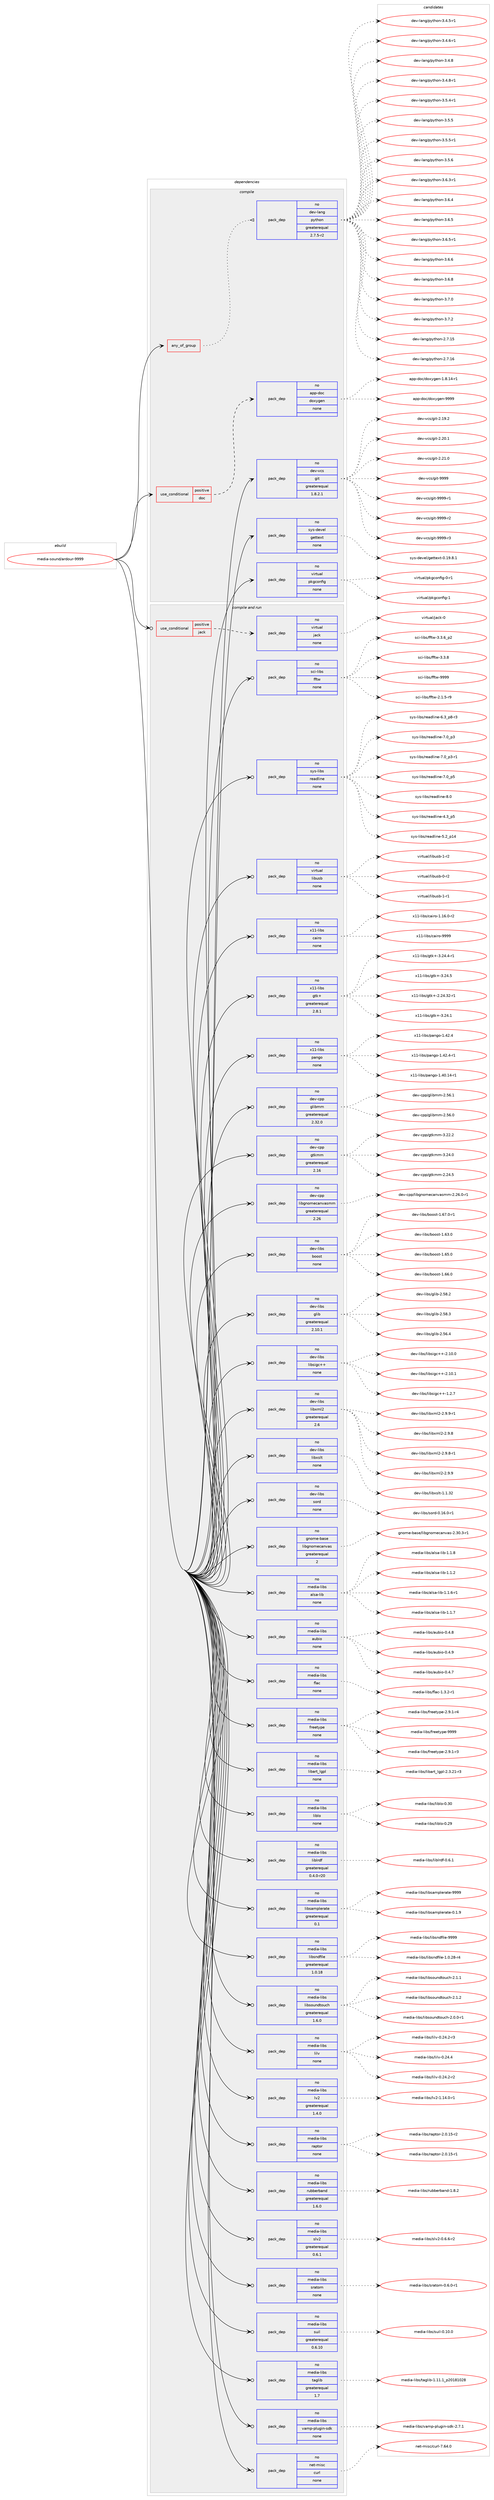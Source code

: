 digraph prolog {

# *************
# Graph options
# *************

newrank=true;
concentrate=true;
compound=true;
graph [rankdir=LR,fontname=Helvetica,fontsize=10,ranksep=1.5];#, ranksep=2.5, nodesep=0.2];
edge  [arrowhead=vee];
node  [fontname=Helvetica,fontsize=10];

# **********
# The ebuild
# **********

subgraph cluster_leftcol {
color=gray;
rank=same;
label=<<i>ebuild</i>>;
id [label="media-sound/ardour-9999", color=red, width=4, href="../media-sound/ardour-9999.svg"];
}

# ****************
# The dependencies
# ****************

subgraph cluster_midcol {
color=gray;
label=<<i>dependencies</i>>;
subgraph cluster_compile {
fillcolor="#eeeeee";
style=filled;
label=<<i>compile</i>>;
subgraph any25431 {
dependency1624463 [label=<<TABLE BORDER="0" CELLBORDER="1" CELLSPACING="0" CELLPADDING="4"><TR><TD CELLPADDING="10">any_of_group</TD></TR></TABLE>>, shape=none, color=red];subgraph pack1161446 {
dependency1624464 [label=<<TABLE BORDER="0" CELLBORDER="1" CELLSPACING="0" CELLPADDING="4" WIDTH="220"><TR><TD ROWSPAN="6" CELLPADDING="30">pack_dep</TD></TR><TR><TD WIDTH="110">no</TD></TR><TR><TD>dev-lang</TD></TR><TR><TD>python</TD></TR><TR><TD>greaterequal</TD></TR><TR><TD>2.7.5-r2</TD></TR></TABLE>>, shape=none, color=blue];
}
dependency1624463:e -> dependency1624464:w [weight=20,style="dotted",arrowhead="oinv"];
}
id:e -> dependency1624463:w [weight=20,style="solid",arrowhead="vee"];
subgraph cond436816 {
dependency1624465 [label=<<TABLE BORDER="0" CELLBORDER="1" CELLSPACING="0" CELLPADDING="4"><TR><TD ROWSPAN="3" CELLPADDING="10">use_conditional</TD></TR><TR><TD>positive</TD></TR><TR><TD>doc</TD></TR></TABLE>>, shape=none, color=red];
subgraph pack1161447 {
dependency1624466 [label=<<TABLE BORDER="0" CELLBORDER="1" CELLSPACING="0" CELLPADDING="4" WIDTH="220"><TR><TD ROWSPAN="6" CELLPADDING="30">pack_dep</TD></TR><TR><TD WIDTH="110">no</TD></TR><TR><TD>app-doc</TD></TR><TR><TD>doxygen</TD></TR><TR><TD>none</TD></TR><TR><TD></TD></TR></TABLE>>, shape=none, color=blue];
}
dependency1624465:e -> dependency1624466:w [weight=20,style="dashed",arrowhead="vee"];
}
id:e -> dependency1624465:w [weight=20,style="solid",arrowhead="vee"];
subgraph pack1161448 {
dependency1624467 [label=<<TABLE BORDER="0" CELLBORDER="1" CELLSPACING="0" CELLPADDING="4" WIDTH="220"><TR><TD ROWSPAN="6" CELLPADDING="30">pack_dep</TD></TR><TR><TD WIDTH="110">no</TD></TR><TR><TD>dev-vcs</TD></TR><TR><TD>git</TD></TR><TR><TD>greaterequal</TD></TR><TR><TD>1.8.2.1</TD></TR></TABLE>>, shape=none, color=blue];
}
id:e -> dependency1624467:w [weight=20,style="solid",arrowhead="vee"];
subgraph pack1161449 {
dependency1624468 [label=<<TABLE BORDER="0" CELLBORDER="1" CELLSPACING="0" CELLPADDING="4" WIDTH="220"><TR><TD ROWSPAN="6" CELLPADDING="30">pack_dep</TD></TR><TR><TD WIDTH="110">no</TD></TR><TR><TD>sys-devel</TD></TR><TR><TD>gettext</TD></TR><TR><TD>none</TD></TR><TR><TD></TD></TR></TABLE>>, shape=none, color=blue];
}
id:e -> dependency1624468:w [weight=20,style="solid",arrowhead="vee"];
subgraph pack1161450 {
dependency1624469 [label=<<TABLE BORDER="0" CELLBORDER="1" CELLSPACING="0" CELLPADDING="4" WIDTH="220"><TR><TD ROWSPAN="6" CELLPADDING="30">pack_dep</TD></TR><TR><TD WIDTH="110">no</TD></TR><TR><TD>virtual</TD></TR><TR><TD>pkgconfig</TD></TR><TR><TD>none</TD></TR><TR><TD></TD></TR></TABLE>>, shape=none, color=blue];
}
id:e -> dependency1624469:w [weight=20,style="solid",arrowhead="vee"];
}
subgraph cluster_compileandrun {
fillcolor="#eeeeee";
style=filled;
label=<<i>compile and run</i>>;
subgraph cond436817 {
dependency1624470 [label=<<TABLE BORDER="0" CELLBORDER="1" CELLSPACING="0" CELLPADDING="4"><TR><TD ROWSPAN="3" CELLPADDING="10">use_conditional</TD></TR><TR><TD>positive</TD></TR><TR><TD>jack</TD></TR></TABLE>>, shape=none, color=red];
subgraph pack1161451 {
dependency1624471 [label=<<TABLE BORDER="0" CELLBORDER="1" CELLSPACING="0" CELLPADDING="4" WIDTH="220"><TR><TD ROWSPAN="6" CELLPADDING="30">pack_dep</TD></TR><TR><TD WIDTH="110">no</TD></TR><TR><TD>virtual</TD></TR><TR><TD>jack</TD></TR><TR><TD>none</TD></TR><TR><TD></TD></TR></TABLE>>, shape=none, color=blue];
}
dependency1624470:e -> dependency1624471:w [weight=20,style="dashed",arrowhead="vee"];
}
id:e -> dependency1624470:w [weight=20,style="solid",arrowhead="odotvee"];
subgraph pack1161452 {
dependency1624472 [label=<<TABLE BORDER="0" CELLBORDER="1" CELLSPACING="0" CELLPADDING="4" WIDTH="220"><TR><TD ROWSPAN="6" CELLPADDING="30">pack_dep</TD></TR><TR><TD WIDTH="110">no</TD></TR><TR><TD>dev-cpp</TD></TR><TR><TD>glibmm</TD></TR><TR><TD>greaterequal</TD></TR><TR><TD>2.32.0</TD></TR></TABLE>>, shape=none, color=blue];
}
id:e -> dependency1624472:w [weight=20,style="solid",arrowhead="odotvee"];
subgraph pack1161453 {
dependency1624473 [label=<<TABLE BORDER="0" CELLBORDER="1" CELLSPACING="0" CELLPADDING="4" WIDTH="220"><TR><TD ROWSPAN="6" CELLPADDING="30">pack_dep</TD></TR><TR><TD WIDTH="110">no</TD></TR><TR><TD>dev-cpp</TD></TR><TR><TD>gtkmm</TD></TR><TR><TD>greaterequal</TD></TR><TR><TD>2.16</TD></TR></TABLE>>, shape=none, color=blue];
}
id:e -> dependency1624473:w [weight=20,style="solid",arrowhead="odotvee"];
subgraph pack1161454 {
dependency1624474 [label=<<TABLE BORDER="0" CELLBORDER="1" CELLSPACING="0" CELLPADDING="4" WIDTH="220"><TR><TD ROWSPAN="6" CELLPADDING="30">pack_dep</TD></TR><TR><TD WIDTH="110">no</TD></TR><TR><TD>dev-cpp</TD></TR><TR><TD>libgnomecanvasmm</TD></TR><TR><TD>greaterequal</TD></TR><TR><TD>2.26</TD></TR></TABLE>>, shape=none, color=blue];
}
id:e -> dependency1624474:w [weight=20,style="solid",arrowhead="odotvee"];
subgraph pack1161455 {
dependency1624475 [label=<<TABLE BORDER="0" CELLBORDER="1" CELLSPACING="0" CELLPADDING="4" WIDTH="220"><TR><TD ROWSPAN="6" CELLPADDING="30">pack_dep</TD></TR><TR><TD WIDTH="110">no</TD></TR><TR><TD>dev-libs</TD></TR><TR><TD>boost</TD></TR><TR><TD>none</TD></TR><TR><TD></TD></TR></TABLE>>, shape=none, color=blue];
}
id:e -> dependency1624475:w [weight=20,style="solid",arrowhead="odotvee"];
subgraph pack1161456 {
dependency1624476 [label=<<TABLE BORDER="0" CELLBORDER="1" CELLSPACING="0" CELLPADDING="4" WIDTH="220"><TR><TD ROWSPAN="6" CELLPADDING="30">pack_dep</TD></TR><TR><TD WIDTH="110">no</TD></TR><TR><TD>dev-libs</TD></TR><TR><TD>glib</TD></TR><TR><TD>greaterequal</TD></TR><TR><TD>2.10.1</TD></TR></TABLE>>, shape=none, color=blue];
}
id:e -> dependency1624476:w [weight=20,style="solid",arrowhead="odotvee"];
subgraph pack1161457 {
dependency1624477 [label=<<TABLE BORDER="0" CELLBORDER="1" CELLSPACING="0" CELLPADDING="4" WIDTH="220"><TR><TD ROWSPAN="6" CELLPADDING="30">pack_dep</TD></TR><TR><TD WIDTH="110">no</TD></TR><TR><TD>dev-libs</TD></TR><TR><TD>libsigc++</TD></TR><TR><TD>none</TD></TR><TR><TD></TD></TR></TABLE>>, shape=none, color=blue];
}
id:e -> dependency1624477:w [weight=20,style="solid",arrowhead="odotvee"];
subgraph pack1161458 {
dependency1624478 [label=<<TABLE BORDER="0" CELLBORDER="1" CELLSPACING="0" CELLPADDING="4" WIDTH="220"><TR><TD ROWSPAN="6" CELLPADDING="30">pack_dep</TD></TR><TR><TD WIDTH="110">no</TD></TR><TR><TD>dev-libs</TD></TR><TR><TD>libxml2</TD></TR><TR><TD>greaterequal</TD></TR><TR><TD>2.6</TD></TR></TABLE>>, shape=none, color=blue];
}
id:e -> dependency1624478:w [weight=20,style="solid",arrowhead="odotvee"];
subgraph pack1161459 {
dependency1624479 [label=<<TABLE BORDER="0" CELLBORDER="1" CELLSPACING="0" CELLPADDING="4" WIDTH="220"><TR><TD ROWSPAN="6" CELLPADDING="30">pack_dep</TD></TR><TR><TD WIDTH="110">no</TD></TR><TR><TD>dev-libs</TD></TR><TR><TD>libxslt</TD></TR><TR><TD>none</TD></TR><TR><TD></TD></TR></TABLE>>, shape=none, color=blue];
}
id:e -> dependency1624479:w [weight=20,style="solid",arrowhead="odotvee"];
subgraph pack1161460 {
dependency1624480 [label=<<TABLE BORDER="0" CELLBORDER="1" CELLSPACING="0" CELLPADDING="4" WIDTH="220"><TR><TD ROWSPAN="6" CELLPADDING="30">pack_dep</TD></TR><TR><TD WIDTH="110">no</TD></TR><TR><TD>dev-libs</TD></TR><TR><TD>sord</TD></TR><TR><TD>none</TD></TR><TR><TD></TD></TR></TABLE>>, shape=none, color=blue];
}
id:e -> dependency1624480:w [weight=20,style="solid",arrowhead="odotvee"];
subgraph pack1161461 {
dependency1624481 [label=<<TABLE BORDER="0" CELLBORDER="1" CELLSPACING="0" CELLPADDING="4" WIDTH="220"><TR><TD ROWSPAN="6" CELLPADDING="30">pack_dep</TD></TR><TR><TD WIDTH="110">no</TD></TR><TR><TD>gnome-base</TD></TR><TR><TD>libgnomecanvas</TD></TR><TR><TD>greaterequal</TD></TR><TR><TD>2</TD></TR></TABLE>>, shape=none, color=blue];
}
id:e -> dependency1624481:w [weight=20,style="solid",arrowhead="odotvee"];
subgraph pack1161462 {
dependency1624482 [label=<<TABLE BORDER="0" CELLBORDER="1" CELLSPACING="0" CELLPADDING="4" WIDTH="220"><TR><TD ROWSPAN="6" CELLPADDING="30">pack_dep</TD></TR><TR><TD WIDTH="110">no</TD></TR><TR><TD>media-libs</TD></TR><TR><TD>alsa-lib</TD></TR><TR><TD>none</TD></TR><TR><TD></TD></TR></TABLE>>, shape=none, color=blue];
}
id:e -> dependency1624482:w [weight=20,style="solid",arrowhead="odotvee"];
subgraph pack1161463 {
dependency1624483 [label=<<TABLE BORDER="0" CELLBORDER="1" CELLSPACING="0" CELLPADDING="4" WIDTH="220"><TR><TD ROWSPAN="6" CELLPADDING="30">pack_dep</TD></TR><TR><TD WIDTH="110">no</TD></TR><TR><TD>media-libs</TD></TR><TR><TD>aubio</TD></TR><TR><TD>none</TD></TR><TR><TD></TD></TR></TABLE>>, shape=none, color=blue];
}
id:e -> dependency1624483:w [weight=20,style="solid",arrowhead="odotvee"];
subgraph pack1161464 {
dependency1624484 [label=<<TABLE BORDER="0" CELLBORDER="1" CELLSPACING="0" CELLPADDING="4" WIDTH="220"><TR><TD ROWSPAN="6" CELLPADDING="30">pack_dep</TD></TR><TR><TD WIDTH="110">no</TD></TR><TR><TD>media-libs</TD></TR><TR><TD>flac</TD></TR><TR><TD>none</TD></TR><TR><TD></TD></TR></TABLE>>, shape=none, color=blue];
}
id:e -> dependency1624484:w [weight=20,style="solid",arrowhead="odotvee"];
subgraph pack1161465 {
dependency1624485 [label=<<TABLE BORDER="0" CELLBORDER="1" CELLSPACING="0" CELLPADDING="4" WIDTH="220"><TR><TD ROWSPAN="6" CELLPADDING="30">pack_dep</TD></TR><TR><TD WIDTH="110">no</TD></TR><TR><TD>media-libs</TD></TR><TR><TD>freetype</TD></TR><TR><TD>none</TD></TR><TR><TD></TD></TR></TABLE>>, shape=none, color=blue];
}
id:e -> dependency1624485:w [weight=20,style="solid",arrowhead="odotvee"];
subgraph pack1161466 {
dependency1624486 [label=<<TABLE BORDER="0" CELLBORDER="1" CELLSPACING="0" CELLPADDING="4" WIDTH="220"><TR><TD ROWSPAN="6" CELLPADDING="30">pack_dep</TD></TR><TR><TD WIDTH="110">no</TD></TR><TR><TD>media-libs</TD></TR><TR><TD>libart_lgpl</TD></TR><TR><TD>none</TD></TR><TR><TD></TD></TR></TABLE>>, shape=none, color=blue];
}
id:e -> dependency1624486:w [weight=20,style="solid",arrowhead="odotvee"];
subgraph pack1161467 {
dependency1624487 [label=<<TABLE BORDER="0" CELLBORDER="1" CELLSPACING="0" CELLPADDING="4" WIDTH="220"><TR><TD ROWSPAN="6" CELLPADDING="30">pack_dep</TD></TR><TR><TD WIDTH="110">no</TD></TR><TR><TD>media-libs</TD></TR><TR><TD>liblo</TD></TR><TR><TD>none</TD></TR><TR><TD></TD></TR></TABLE>>, shape=none, color=blue];
}
id:e -> dependency1624487:w [weight=20,style="solid",arrowhead="odotvee"];
subgraph pack1161468 {
dependency1624488 [label=<<TABLE BORDER="0" CELLBORDER="1" CELLSPACING="0" CELLPADDING="4" WIDTH="220"><TR><TD ROWSPAN="6" CELLPADDING="30">pack_dep</TD></TR><TR><TD WIDTH="110">no</TD></TR><TR><TD>media-libs</TD></TR><TR><TD>liblrdf</TD></TR><TR><TD>greaterequal</TD></TR><TR><TD>0.4.0-r20</TD></TR></TABLE>>, shape=none, color=blue];
}
id:e -> dependency1624488:w [weight=20,style="solid",arrowhead="odotvee"];
subgraph pack1161469 {
dependency1624489 [label=<<TABLE BORDER="0" CELLBORDER="1" CELLSPACING="0" CELLPADDING="4" WIDTH="220"><TR><TD ROWSPAN="6" CELLPADDING="30">pack_dep</TD></TR><TR><TD WIDTH="110">no</TD></TR><TR><TD>media-libs</TD></TR><TR><TD>libsamplerate</TD></TR><TR><TD>greaterequal</TD></TR><TR><TD>0.1</TD></TR></TABLE>>, shape=none, color=blue];
}
id:e -> dependency1624489:w [weight=20,style="solid",arrowhead="odotvee"];
subgraph pack1161470 {
dependency1624490 [label=<<TABLE BORDER="0" CELLBORDER="1" CELLSPACING="0" CELLPADDING="4" WIDTH="220"><TR><TD ROWSPAN="6" CELLPADDING="30">pack_dep</TD></TR><TR><TD WIDTH="110">no</TD></TR><TR><TD>media-libs</TD></TR><TR><TD>libsndfile</TD></TR><TR><TD>greaterequal</TD></TR><TR><TD>1.0.18</TD></TR></TABLE>>, shape=none, color=blue];
}
id:e -> dependency1624490:w [weight=20,style="solid",arrowhead="odotvee"];
subgraph pack1161471 {
dependency1624491 [label=<<TABLE BORDER="0" CELLBORDER="1" CELLSPACING="0" CELLPADDING="4" WIDTH="220"><TR><TD ROWSPAN="6" CELLPADDING="30">pack_dep</TD></TR><TR><TD WIDTH="110">no</TD></TR><TR><TD>media-libs</TD></TR><TR><TD>libsoundtouch</TD></TR><TR><TD>greaterequal</TD></TR><TR><TD>1.6.0</TD></TR></TABLE>>, shape=none, color=blue];
}
id:e -> dependency1624491:w [weight=20,style="solid",arrowhead="odotvee"];
subgraph pack1161472 {
dependency1624492 [label=<<TABLE BORDER="0" CELLBORDER="1" CELLSPACING="0" CELLPADDING="4" WIDTH="220"><TR><TD ROWSPAN="6" CELLPADDING="30">pack_dep</TD></TR><TR><TD WIDTH="110">no</TD></TR><TR><TD>media-libs</TD></TR><TR><TD>lilv</TD></TR><TR><TD>none</TD></TR><TR><TD></TD></TR></TABLE>>, shape=none, color=blue];
}
id:e -> dependency1624492:w [weight=20,style="solid",arrowhead="odotvee"];
subgraph pack1161473 {
dependency1624493 [label=<<TABLE BORDER="0" CELLBORDER="1" CELLSPACING="0" CELLPADDING="4" WIDTH="220"><TR><TD ROWSPAN="6" CELLPADDING="30">pack_dep</TD></TR><TR><TD WIDTH="110">no</TD></TR><TR><TD>media-libs</TD></TR><TR><TD>lv2</TD></TR><TR><TD>greaterequal</TD></TR><TR><TD>1.4.0</TD></TR></TABLE>>, shape=none, color=blue];
}
id:e -> dependency1624493:w [weight=20,style="solid",arrowhead="odotvee"];
subgraph pack1161474 {
dependency1624494 [label=<<TABLE BORDER="0" CELLBORDER="1" CELLSPACING="0" CELLPADDING="4" WIDTH="220"><TR><TD ROWSPAN="6" CELLPADDING="30">pack_dep</TD></TR><TR><TD WIDTH="110">no</TD></TR><TR><TD>media-libs</TD></TR><TR><TD>raptor</TD></TR><TR><TD>none</TD></TR><TR><TD></TD></TR></TABLE>>, shape=none, color=blue];
}
id:e -> dependency1624494:w [weight=20,style="solid",arrowhead="odotvee"];
subgraph pack1161475 {
dependency1624495 [label=<<TABLE BORDER="0" CELLBORDER="1" CELLSPACING="0" CELLPADDING="4" WIDTH="220"><TR><TD ROWSPAN="6" CELLPADDING="30">pack_dep</TD></TR><TR><TD WIDTH="110">no</TD></TR><TR><TD>media-libs</TD></TR><TR><TD>rubberband</TD></TR><TR><TD>greaterequal</TD></TR><TR><TD>1.6.0</TD></TR></TABLE>>, shape=none, color=blue];
}
id:e -> dependency1624495:w [weight=20,style="solid",arrowhead="odotvee"];
subgraph pack1161476 {
dependency1624496 [label=<<TABLE BORDER="0" CELLBORDER="1" CELLSPACING="0" CELLPADDING="4" WIDTH="220"><TR><TD ROWSPAN="6" CELLPADDING="30">pack_dep</TD></TR><TR><TD WIDTH="110">no</TD></TR><TR><TD>media-libs</TD></TR><TR><TD>slv2</TD></TR><TR><TD>greaterequal</TD></TR><TR><TD>0.6.1</TD></TR></TABLE>>, shape=none, color=blue];
}
id:e -> dependency1624496:w [weight=20,style="solid",arrowhead="odotvee"];
subgraph pack1161477 {
dependency1624497 [label=<<TABLE BORDER="0" CELLBORDER="1" CELLSPACING="0" CELLPADDING="4" WIDTH="220"><TR><TD ROWSPAN="6" CELLPADDING="30">pack_dep</TD></TR><TR><TD WIDTH="110">no</TD></TR><TR><TD>media-libs</TD></TR><TR><TD>sratom</TD></TR><TR><TD>none</TD></TR><TR><TD></TD></TR></TABLE>>, shape=none, color=blue];
}
id:e -> dependency1624497:w [weight=20,style="solid",arrowhead="odotvee"];
subgraph pack1161478 {
dependency1624498 [label=<<TABLE BORDER="0" CELLBORDER="1" CELLSPACING="0" CELLPADDING="4" WIDTH="220"><TR><TD ROWSPAN="6" CELLPADDING="30">pack_dep</TD></TR><TR><TD WIDTH="110">no</TD></TR><TR><TD>media-libs</TD></TR><TR><TD>suil</TD></TR><TR><TD>greaterequal</TD></TR><TR><TD>0.6.10</TD></TR></TABLE>>, shape=none, color=blue];
}
id:e -> dependency1624498:w [weight=20,style="solid",arrowhead="odotvee"];
subgraph pack1161479 {
dependency1624499 [label=<<TABLE BORDER="0" CELLBORDER="1" CELLSPACING="0" CELLPADDING="4" WIDTH="220"><TR><TD ROWSPAN="6" CELLPADDING="30">pack_dep</TD></TR><TR><TD WIDTH="110">no</TD></TR><TR><TD>media-libs</TD></TR><TR><TD>taglib</TD></TR><TR><TD>greaterequal</TD></TR><TR><TD>1.7</TD></TR></TABLE>>, shape=none, color=blue];
}
id:e -> dependency1624499:w [weight=20,style="solid",arrowhead="odotvee"];
subgraph pack1161480 {
dependency1624500 [label=<<TABLE BORDER="0" CELLBORDER="1" CELLSPACING="0" CELLPADDING="4" WIDTH="220"><TR><TD ROWSPAN="6" CELLPADDING="30">pack_dep</TD></TR><TR><TD WIDTH="110">no</TD></TR><TR><TD>media-libs</TD></TR><TR><TD>vamp-plugin-sdk</TD></TR><TR><TD>none</TD></TR><TR><TD></TD></TR></TABLE>>, shape=none, color=blue];
}
id:e -> dependency1624500:w [weight=20,style="solid",arrowhead="odotvee"];
subgraph pack1161481 {
dependency1624501 [label=<<TABLE BORDER="0" CELLBORDER="1" CELLSPACING="0" CELLPADDING="4" WIDTH="220"><TR><TD ROWSPAN="6" CELLPADDING="30">pack_dep</TD></TR><TR><TD WIDTH="110">no</TD></TR><TR><TD>net-misc</TD></TR><TR><TD>curl</TD></TR><TR><TD>none</TD></TR><TR><TD></TD></TR></TABLE>>, shape=none, color=blue];
}
id:e -> dependency1624501:w [weight=20,style="solid",arrowhead="odotvee"];
subgraph pack1161482 {
dependency1624502 [label=<<TABLE BORDER="0" CELLBORDER="1" CELLSPACING="0" CELLPADDING="4" WIDTH="220"><TR><TD ROWSPAN="6" CELLPADDING="30">pack_dep</TD></TR><TR><TD WIDTH="110">no</TD></TR><TR><TD>sci-libs</TD></TR><TR><TD>fftw</TD></TR><TR><TD>none</TD></TR><TR><TD></TD></TR></TABLE>>, shape=none, color=blue];
}
id:e -> dependency1624502:w [weight=20,style="solid",arrowhead="odotvee"];
subgraph pack1161483 {
dependency1624503 [label=<<TABLE BORDER="0" CELLBORDER="1" CELLSPACING="0" CELLPADDING="4" WIDTH="220"><TR><TD ROWSPAN="6" CELLPADDING="30">pack_dep</TD></TR><TR><TD WIDTH="110">no</TD></TR><TR><TD>sys-libs</TD></TR><TR><TD>readline</TD></TR><TR><TD>none</TD></TR><TR><TD></TD></TR></TABLE>>, shape=none, color=blue];
}
id:e -> dependency1624503:w [weight=20,style="solid",arrowhead="odotvee"];
subgraph pack1161484 {
dependency1624504 [label=<<TABLE BORDER="0" CELLBORDER="1" CELLSPACING="0" CELLPADDING="4" WIDTH="220"><TR><TD ROWSPAN="6" CELLPADDING="30">pack_dep</TD></TR><TR><TD WIDTH="110">no</TD></TR><TR><TD>virtual</TD></TR><TR><TD>libusb</TD></TR><TR><TD>none</TD></TR><TR><TD></TD></TR></TABLE>>, shape=none, color=blue];
}
id:e -> dependency1624504:w [weight=20,style="solid",arrowhead="odotvee"];
subgraph pack1161485 {
dependency1624505 [label=<<TABLE BORDER="0" CELLBORDER="1" CELLSPACING="0" CELLPADDING="4" WIDTH="220"><TR><TD ROWSPAN="6" CELLPADDING="30">pack_dep</TD></TR><TR><TD WIDTH="110">no</TD></TR><TR><TD>x11-libs</TD></TR><TR><TD>cairo</TD></TR><TR><TD>none</TD></TR><TR><TD></TD></TR></TABLE>>, shape=none, color=blue];
}
id:e -> dependency1624505:w [weight=20,style="solid",arrowhead="odotvee"];
subgraph pack1161486 {
dependency1624506 [label=<<TABLE BORDER="0" CELLBORDER="1" CELLSPACING="0" CELLPADDING="4" WIDTH="220"><TR><TD ROWSPAN="6" CELLPADDING="30">pack_dep</TD></TR><TR><TD WIDTH="110">no</TD></TR><TR><TD>x11-libs</TD></TR><TR><TD>gtk+</TD></TR><TR><TD>greaterequal</TD></TR><TR><TD>2.8.1</TD></TR></TABLE>>, shape=none, color=blue];
}
id:e -> dependency1624506:w [weight=20,style="solid",arrowhead="odotvee"];
subgraph pack1161487 {
dependency1624507 [label=<<TABLE BORDER="0" CELLBORDER="1" CELLSPACING="0" CELLPADDING="4" WIDTH="220"><TR><TD ROWSPAN="6" CELLPADDING="30">pack_dep</TD></TR><TR><TD WIDTH="110">no</TD></TR><TR><TD>x11-libs</TD></TR><TR><TD>pango</TD></TR><TR><TD>none</TD></TR><TR><TD></TD></TR></TABLE>>, shape=none, color=blue];
}
id:e -> dependency1624507:w [weight=20,style="solid",arrowhead="odotvee"];
}
subgraph cluster_run {
fillcolor="#eeeeee";
style=filled;
label=<<i>run</i>>;
}
}

# **************
# The candidates
# **************

subgraph cluster_choices {
rank=same;
color=gray;
label=<<i>candidates</i>>;

subgraph choice1161446 {
color=black;
nodesep=1;
choice10010111845108971101034711212111610411111045504655464953 [label="dev-lang/python-2.7.15", color=red, width=4,href="../dev-lang/python-2.7.15.svg"];
choice10010111845108971101034711212111610411111045504655464954 [label="dev-lang/python-2.7.16", color=red, width=4,href="../dev-lang/python-2.7.16.svg"];
choice1001011184510897110103471121211161041111104551465246534511449 [label="dev-lang/python-3.4.5-r1", color=red, width=4,href="../dev-lang/python-3.4.5-r1.svg"];
choice1001011184510897110103471121211161041111104551465246544511449 [label="dev-lang/python-3.4.6-r1", color=red, width=4,href="../dev-lang/python-3.4.6-r1.svg"];
choice100101118451089711010347112121116104111110455146524656 [label="dev-lang/python-3.4.8", color=red, width=4,href="../dev-lang/python-3.4.8.svg"];
choice1001011184510897110103471121211161041111104551465246564511449 [label="dev-lang/python-3.4.8-r1", color=red, width=4,href="../dev-lang/python-3.4.8-r1.svg"];
choice1001011184510897110103471121211161041111104551465346524511449 [label="dev-lang/python-3.5.4-r1", color=red, width=4,href="../dev-lang/python-3.5.4-r1.svg"];
choice100101118451089711010347112121116104111110455146534653 [label="dev-lang/python-3.5.5", color=red, width=4,href="../dev-lang/python-3.5.5.svg"];
choice1001011184510897110103471121211161041111104551465346534511449 [label="dev-lang/python-3.5.5-r1", color=red, width=4,href="../dev-lang/python-3.5.5-r1.svg"];
choice100101118451089711010347112121116104111110455146534654 [label="dev-lang/python-3.5.6", color=red, width=4,href="../dev-lang/python-3.5.6.svg"];
choice1001011184510897110103471121211161041111104551465446514511449 [label="dev-lang/python-3.6.3-r1", color=red, width=4,href="../dev-lang/python-3.6.3-r1.svg"];
choice100101118451089711010347112121116104111110455146544652 [label="dev-lang/python-3.6.4", color=red, width=4,href="../dev-lang/python-3.6.4.svg"];
choice100101118451089711010347112121116104111110455146544653 [label="dev-lang/python-3.6.5", color=red, width=4,href="../dev-lang/python-3.6.5.svg"];
choice1001011184510897110103471121211161041111104551465446534511449 [label="dev-lang/python-3.6.5-r1", color=red, width=4,href="../dev-lang/python-3.6.5-r1.svg"];
choice100101118451089711010347112121116104111110455146544654 [label="dev-lang/python-3.6.6", color=red, width=4,href="../dev-lang/python-3.6.6.svg"];
choice100101118451089711010347112121116104111110455146544656 [label="dev-lang/python-3.6.8", color=red, width=4,href="../dev-lang/python-3.6.8.svg"];
choice100101118451089711010347112121116104111110455146554648 [label="dev-lang/python-3.7.0", color=red, width=4,href="../dev-lang/python-3.7.0.svg"];
choice100101118451089711010347112121116104111110455146554650 [label="dev-lang/python-3.7.2", color=red, width=4,href="../dev-lang/python-3.7.2.svg"];
dependency1624464:e -> choice10010111845108971101034711212111610411111045504655464953:w [style=dotted,weight="100"];
dependency1624464:e -> choice10010111845108971101034711212111610411111045504655464954:w [style=dotted,weight="100"];
dependency1624464:e -> choice1001011184510897110103471121211161041111104551465246534511449:w [style=dotted,weight="100"];
dependency1624464:e -> choice1001011184510897110103471121211161041111104551465246544511449:w [style=dotted,weight="100"];
dependency1624464:e -> choice100101118451089711010347112121116104111110455146524656:w [style=dotted,weight="100"];
dependency1624464:e -> choice1001011184510897110103471121211161041111104551465246564511449:w [style=dotted,weight="100"];
dependency1624464:e -> choice1001011184510897110103471121211161041111104551465346524511449:w [style=dotted,weight="100"];
dependency1624464:e -> choice100101118451089711010347112121116104111110455146534653:w [style=dotted,weight="100"];
dependency1624464:e -> choice1001011184510897110103471121211161041111104551465346534511449:w [style=dotted,weight="100"];
dependency1624464:e -> choice100101118451089711010347112121116104111110455146534654:w [style=dotted,weight="100"];
dependency1624464:e -> choice1001011184510897110103471121211161041111104551465446514511449:w [style=dotted,weight="100"];
dependency1624464:e -> choice100101118451089711010347112121116104111110455146544652:w [style=dotted,weight="100"];
dependency1624464:e -> choice100101118451089711010347112121116104111110455146544653:w [style=dotted,weight="100"];
dependency1624464:e -> choice1001011184510897110103471121211161041111104551465446534511449:w [style=dotted,weight="100"];
dependency1624464:e -> choice100101118451089711010347112121116104111110455146544654:w [style=dotted,weight="100"];
dependency1624464:e -> choice100101118451089711010347112121116104111110455146544656:w [style=dotted,weight="100"];
dependency1624464:e -> choice100101118451089711010347112121116104111110455146554648:w [style=dotted,weight="100"];
dependency1624464:e -> choice100101118451089711010347112121116104111110455146554650:w [style=dotted,weight="100"];
}
subgraph choice1161447 {
color=black;
nodesep=1;
choice97112112451001119947100111120121103101110454946564649524511449 [label="app-doc/doxygen-1.8.14-r1", color=red, width=4,href="../app-doc/doxygen-1.8.14-r1.svg"];
choice971121124510011199471001111201211031011104557575757 [label="app-doc/doxygen-9999", color=red, width=4,href="../app-doc/doxygen-9999.svg"];
dependency1624466:e -> choice97112112451001119947100111120121103101110454946564649524511449:w [style=dotted,weight="100"];
dependency1624466:e -> choice971121124510011199471001111201211031011104557575757:w [style=dotted,weight="100"];
}
subgraph choice1161448 {
color=black;
nodesep=1;
choice10010111845118991154710310511645504649574650 [label="dev-vcs/git-2.19.2", color=red, width=4,href="../dev-vcs/git-2.19.2.svg"];
choice10010111845118991154710310511645504650484649 [label="dev-vcs/git-2.20.1", color=red, width=4,href="../dev-vcs/git-2.20.1.svg"];
choice10010111845118991154710310511645504650494648 [label="dev-vcs/git-2.21.0", color=red, width=4,href="../dev-vcs/git-2.21.0.svg"];
choice1001011184511899115471031051164557575757 [label="dev-vcs/git-9999", color=red, width=4,href="../dev-vcs/git-9999.svg"];
choice10010111845118991154710310511645575757574511449 [label="dev-vcs/git-9999-r1", color=red, width=4,href="../dev-vcs/git-9999-r1.svg"];
choice10010111845118991154710310511645575757574511450 [label="dev-vcs/git-9999-r2", color=red, width=4,href="../dev-vcs/git-9999-r2.svg"];
choice10010111845118991154710310511645575757574511451 [label="dev-vcs/git-9999-r3", color=red, width=4,href="../dev-vcs/git-9999-r3.svg"];
dependency1624467:e -> choice10010111845118991154710310511645504649574650:w [style=dotted,weight="100"];
dependency1624467:e -> choice10010111845118991154710310511645504650484649:w [style=dotted,weight="100"];
dependency1624467:e -> choice10010111845118991154710310511645504650494648:w [style=dotted,weight="100"];
dependency1624467:e -> choice1001011184511899115471031051164557575757:w [style=dotted,weight="100"];
dependency1624467:e -> choice10010111845118991154710310511645575757574511449:w [style=dotted,weight="100"];
dependency1624467:e -> choice10010111845118991154710310511645575757574511450:w [style=dotted,weight="100"];
dependency1624467:e -> choice10010111845118991154710310511645575757574511451:w [style=dotted,weight="100"];
}
subgraph choice1161449 {
color=black;
nodesep=1;
choice1151211154510010111810110847103101116116101120116454846495746564649 [label="sys-devel/gettext-0.19.8.1", color=red, width=4,href="../sys-devel/gettext-0.19.8.1.svg"];
dependency1624468:e -> choice1151211154510010111810110847103101116116101120116454846495746564649:w [style=dotted,weight="100"];
}
subgraph choice1161450 {
color=black;
nodesep=1;
choice11810511411611797108471121071039911111010210510345484511449 [label="virtual/pkgconfig-0-r1", color=red, width=4,href="../virtual/pkgconfig-0-r1.svg"];
choice1181051141161179710847112107103991111101021051034549 [label="virtual/pkgconfig-1", color=red, width=4,href="../virtual/pkgconfig-1.svg"];
dependency1624469:e -> choice11810511411611797108471121071039911111010210510345484511449:w [style=dotted,weight="100"];
dependency1624469:e -> choice1181051141161179710847112107103991111101021051034549:w [style=dotted,weight="100"];
}
subgraph choice1161451 {
color=black;
nodesep=1;
choice118105114116117971084710697991074548 [label="virtual/jack-0", color=red, width=4,href="../virtual/jack-0.svg"];
dependency1624471:e -> choice118105114116117971084710697991074548:w [style=dotted,weight="100"];
}
subgraph choice1161452 {
color=black;
nodesep=1;
choice1001011184599112112471031081059810910945504653544648 [label="dev-cpp/glibmm-2.56.0", color=red, width=4,href="../dev-cpp/glibmm-2.56.0.svg"];
choice1001011184599112112471031081059810910945504653544649 [label="dev-cpp/glibmm-2.56.1", color=red, width=4,href="../dev-cpp/glibmm-2.56.1.svg"];
dependency1624472:e -> choice1001011184599112112471031081059810910945504653544648:w [style=dotted,weight="100"];
dependency1624472:e -> choice1001011184599112112471031081059810910945504653544649:w [style=dotted,weight="100"];
}
subgraph choice1161453 {
color=black;
nodesep=1;
choice10010111845991121124710311610710910945504650524653 [label="dev-cpp/gtkmm-2.24.5", color=red, width=4,href="../dev-cpp/gtkmm-2.24.5.svg"];
choice10010111845991121124710311610710910945514650504650 [label="dev-cpp/gtkmm-3.22.2", color=red, width=4,href="../dev-cpp/gtkmm-3.22.2.svg"];
choice10010111845991121124710311610710910945514650524648 [label="dev-cpp/gtkmm-3.24.0", color=red, width=4,href="../dev-cpp/gtkmm-3.24.0.svg"];
dependency1624473:e -> choice10010111845991121124710311610710910945504650524653:w [style=dotted,weight="100"];
dependency1624473:e -> choice10010111845991121124710311610710910945514650504650:w [style=dotted,weight="100"];
dependency1624473:e -> choice10010111845991121124710311610710910945514650524648:w [style=dotted,weight="100"];
}
subgraph choice1161454 {
color=black;
nodesep=1;
choice10010111845991121124710810598103110111109101999711011897115109109455046505446484511449 [label="dev-cpp/libgnomecanvasmm-2.26.0-r1", color=red, width=4,href="../dev-cpp/libgnomecanvasmm-2.26.0-r1.svg"];
dependency1624474:e -> choice10010111845991121124710810598103110111109101999711011897115109109455046505446484511449:w [style=dotted,weight="100"];
}
subgraph choice1161455 {
color=black;
nodesep=1;
choice1001011184510810598115479811111111511645494654514648 [label="dev-libs/boost-1.63.0", color=red, width=4,href="../dev-libs/boost-1.63.0.svg"];
choice1001011184510810598115479811111111511645494654534648 [label="dev-libs/boost-1.65.0", color=red, width=4,href="../dev-libs/boost-1.65.0.svg"];
choice1001011184510810598115479811111111511645494654544648 [label="dev-libs/boost-1.66.0", color=red, width=4,href="../dev-libs/boost-1.66.0.svg"];
choice10010111845108105981154798111111115116454946545546484511449 [label="dev-libs/boost-1.67.0-r1", color=red, width=4,href="../dev-libs/boost-1.67.0-r1.svg"];
dependency1624475:e -> choice1001011184510810598115479811111111511645494654514648:w [style=dotted,weight="100"];
dependency1624475:e -> choice1001011184510810598115479811111111511645494654534648:w [style=dotted,weight="100"];
dependency1624475:e -> choice1001011184510810598115479811111111511645494654544648:w [style=dotted,weight="100"];
dependency1624475:e -> choice10010111845108105981154798111111115116454946545546484511449:w [style=dotted,weight="100"];
}
subgraph choice1161456 {
color=black;
nodesep=1;
choice1001011184510810598115471031081059845504653544652 [label="dev-libs/glib-2.56.4", color=red, width=4,href="../dev-libs/glib-2.56.4.svg"];
choice1001011184510810598115471031081059845504653564650 [label="dev-libs/glib-2.58.2", color=red, width=4,href="../dev-libs/glib-2.58.2.svg"];
choice1001011184510810598115471031081059845504653564651 [label="dev-libs/glib-2.58.3", color=red, width=4,href="../dev-libs/glib-2.58.3.svg"];
dependency1624476:e -> choice1001011184510810598115471031081059845504653544652:w [style=dotted,weight="100"];
dependency1624476:e -> choice1001011184510810598115471031081059845504653564650:w [style=dotted,weight="100"];
dependency1624476:e -> choice1001011184510810598115471031081059845504653564651:w [style=dotted,weight="100"];
}
subgraph choice1161457 {
color=black;
nodesep=1;
choice10010111845108105981154710810598115105103994343454946504655 [label="dev-libs/libsigc++-1.2.7", color=red, width=4,href="../dev-libs/libsigc++-1.2.7.svg"];
choice1001011184510810598115471081059811510510399434345504649484648 [label="dev-libs/libsigc++-2.10.0", color=red, width=4,href="../dev-libs/libsigc++-2.10.0.svg"];
choice1001011184510810598115471081059811510510399434345504649484649 [label="dev-libs/libsigc++-2.10.1", color=red, width=4,href="../dev-libs/libsigc++-2.10.1.svg"];
dependency1624477:e -> choice10010111845108105981154710810598115105103994343454946504655:w [style=dotted,weight="100"];
dependency1624477:e -> choice1001011184510810598115471081059811510510399434345504649484648:w [style=dotted,weight="100"];
dependency1624477:e -> choice1001011184510810598115471081059811510510399434345504649484649:w [style=dotted,weight="100"];
}
subgraph choice1161458 {
color=black;
nodesep=1;
choice1001011184510810598115471081059812010910850455046574656 [label="dev-libs/libxml2-2.9.8", color=red, width=4,href="../dev-libs/libxml2-2.9.8.svg"];
choice10010111845108105981154710810598120109108504550465746564511449 [label="dev-libs/libxml2-2.9.8-r1", color=red, width=4,href="../dev-libs/libxml2-2.9.8-r1.svg"];
choice1001011184510810598115471081059812010910850455046574657 [label="dev-libs/libxml2-2.9.9", color=red, width=4,href="../dev-libs/libxml2-2.9.9.svg"];
choice10010111845108105981154710810598120109108504550465746574511449 [label="dev-libs/libxml2-2.9.9-r1", color=red, width=4,href="../dev-libs/libxml2-2.9.9-r1.svg"];
dependency1624478:e -> choice1001011184510810598115471081059812010910850455046574656:w [style=dotted,weight="100"];
dependency1624478:e -> choice10010111845108105981154710810598120109108504550465746564511449:w [style=dotted,weight="100"];
dependency1624478:e -> choice1001011184510810598115471081059812010910850455046574657:w [style=dotted,weight="100"];
dependency1624478:e -> choice10010111845108105981154710810598120109108504550465746574511449:w [style=dotted,weight="100"];
}
subgraph choice1161459 {
color=black;
nodesep=1;
choice1001011184510810598115471081059812011510811645494649465150 [label="dev-libs/libxslt-1.1.32", color=red, width=4,href="../dev-libs/libxslt-1.1.32.svg"];
dependency1624479:e -> choice1001011184510810598115471081059812011510811645494649465150:w [style=dotted,weight="100"];
}
subgraph choice1161460 {
color=black;
nodesep=1;
choice100101118451081059811547115111114100454846495446484511449 [label="dev-libs/sord-0.16.0-r1", color=red, width=4,href="../dev-libs/sord-0.16.0-r1.svg"];
dependency1624480:e -> choice100101118451081059811547115111114100454846495446484511449:w [style=dotted,weight="100"];
}
subgraph choice1161461 {
color=black;
nodesep=1;
choice1031101111091014598971151014710810598103110111109101999711011897115455046514846514511449 [label="gnome-base/libgnomecanvas-2.30.3-r1", color=red, width=4,href="../gnome-base/libgnomecanvas-2.30.3-r1.svg"];
dependency1624481:e -> choice1031101111091014598971151014710810598103110111109101999711011897115455046514846514511449:w [style=dotted,weight="100"];
}
subgraph choice1161462 {
color=black;
nodesep=1;
choice1091011001059745108105981154797108115974510810598454946494650 [label="media-libs/alsa-lib-1.1.2", color=red, width=4,href="../media-libs/alsa-lib-1.1.2.svg"];
choice10910110010597451081059811547971081159745108105984549464946544511449 [label="media-libs/alsa-lib-1.1.6-r1", color=red, width=4,href="../media-libs/alsa-lib-1.1.6-r1.svg"];
choice1091011001059745108105981154797108115974510810598454946494655 [label="media-libs/alsa-lib-1.1.7", color=red, width=4,href="../media-libs/alsa-lib-1.1.7.svg"];
choice1091011001059745108105981154797108115974510810598454946494656 [label="media-libs/alsa-lib-1.1.8", color=red, width=4,href="../media-libs/alsa-lib-1.1.8.svg"];
dependency1624482:e -> choice1091011001059745108105981154797108115974510810598454946494650:w [style=dotted,weight="100"];
dependency1624482:e -> choice10910110010597451081059811547971081159745108105984549464946544511449:w [style=dotted,weight="100"];
dependency1624482:e -> choice1091011001059745108105981154797108115974510810598454946494655:w [style=dotted,weight="100"];
dependency1624482:e -> choice1091011001059745108105981154797108115974510810598454946494656:w [style=dotted,weight="100"];
}
subgraph choice1161463 {
color=black;
nodesep=1;
choice109101100105974510810598115479711798105111454846524655 [label="media-libs/aubio-0.4.7", color=red, width=4,href="../media-libs/aubio-0.4.7.svg"];
choice109101100105974510810598115479711798105111454846524656 [label="media-libs/aubio-0.4.8", color=red, width=4,href="../media-libs/aubio-0.4.8.svg"];
choice109101100105974510810598115479711798105111454846524657 [label="media-libs/aubio-0.4.9", color=red, width=4,href="../media-libs/aubio-0.4.9.svg"];
dependency1624483:e -> choice109101100105974510810598115479711798105111454846524655:w [style=dotted,weight="100"];
dependency1624483:e -> choice109101100105974510810598115479711798105111454846524656:w [style=dotted,weight="100"];
dependency1624483:e -> choice109101100105974510810598115479711798105111454846524657:w [style=dotted,weight="100"];
}
subgraph choice1161464 {
color=black;
nodesep=1;
choice1091011001059745108105981154710210897994549465146504511449 [label="media-libs/flac-1.3.2-r1", color=red, width=4,href="../media-libs/flac-1.3.2-r1.svg"];
dependency1624484:e -> choice1091011001059745108105981154710210897994549465146504511449:w [style=dotted,weight="100"];
}
subgraph choice1161465 {
color=black;
nodesep=1;
choice109101100105974510810598115471021141011011161211121014550465746494511451 [label="media-libs/freetype-2.9.1-r3", color=red, width=4,href="../media-libs/freetype-2.9.1-r3.svg"];
choice109101100105974510810598115471021141011011161211121014550465746494511452 [label="media-libs/freetype-2.9.1-r4", color=red, width=4,href="../media-libs/freetype-2.9.1-r4.svg"];
choice109101100105974510810598115471021141011011161211121014557575757 [label="media-libs/freetype-9999", color=red, width=4,href="../media-libs/freetype-9999.svg"];
dependency1624485:e -> choice109101100105974510810598115471021141011011161211121014550465746494511451:w [style=dotted,weight="100"];
dependency1624485:e -> choice109101100105974510810598115471021141011011161211121014550465746494511452:w [style=dotted,weight="100"];
dependency1624485:e -> choice109101100105974510810598115471021141011011161211121014557575757:w [style=dotted,weight="100"];
}
subgraph choice1161466 {
color=black;
nodesep=1;
choice10910110010597451081059811547108105989711411695108103112108455046514650494511451 [label="media-libs/libart_lgpl-2.3.21-r3", color=red, width=4,href="../media-libs/libart_lgpl-2.3.21-r3.svg"];
dependency1624486:e -> choice10910110010597451081059811547108105989711411695108103112108455046514650494511451:w [style=dotted,weight="100"];
}
subgraph choice1161467 {
color=black;
nodesep=1;
choice10910110010597451081059811547108105981081114548465057 [label="media-libs/liblo-0.29", color=red, width=4,href="../media-libs/liblo-0.29.svg"];
choice10910110010597451081059811547108105981081114548465148 [label="media-libs/liblo-0.30", color=red, width=4,href="../media-libs/liblo-0.30.svg"];
dependency1624487:e -> choice10910110010597451081059811547108105981081114548465057:w [style=dotted,weight="100"];
dependency1624487:e -> choice10910110010597451081059811547108105981081114548465148:w [style=dotted,weight="100"];
}
subgraph choice1161468 {
color=black;
nodesep=1;
choice1091011001059745108105981154710810598108114100102454846544649 [label="media-libs/liblrdf-0.6.1", color=red, width=4,href="../media-libs/liblrdf-0.6.1.svg"];
dependency1624488:e -> choice1091011001059745108105981154710810598108114100102454846544649:w [style=dotted,weight="100"];
}
subgraph choice1161469 {
color=black;
nodesep=1;
choice10910110010597451081059811547108105981159710911210810111497116101454846494657 [label="media-libs/libsamplerate-0.1.9", color=red, width=4,href="../media-libs/libsamplerate-0.1.9.svg"];
choice109101100105974510810598115471081059811597109112108101114971161014557575757 [label="media-libs/libsamplerate-9999", color=red, width=4,href="../media-libs/libsamplerate-9999.svg"];
dependency1624489:e -> choice10910110010597451081059811547108105981159710911210810111497116101454846494657:w [style=dotted,weight="100"];
dependency1624489:e -> choice109101100105974510810598115471081059811597109112108101114971161014557575757:w [style=dotted,weight="100"];
}
subgraph choice1161470 {
color=black;
nodesep=1;
choice1091011001059745108105981154710810598115110100102105108101454946484650564511452 [label="media-libs/libsndfile-1.0.28-r4", color=red, width=4,href="../media-libs/libsndfile-1.0.28-r4.svg"];
choice10910110010597451081059811547108105981151101001021051081014557575757 [label="media-libs/libsndfile-9999", color=red, width=4,href="../media-libs/libsndfile-9999.svg"];
dependency1624490:e -> choice1091011001059745108105981154710810598115110100102105108101454946484650564511452:w [style=dotted,weight="100"];
dependency1624490:e -> choice10910110010597451081059811547108105981151101001021051081014557575757:w [style=dotted,weight="100"];
}
subgraph choice1161471 {
color=black;
nodesep=1;
choice1091011001059745108105981154710810598115111117110100116111117991044550464846484511449 [label="media-libs/libsoundtouch-2.0.0-r1", color=red, width=4,href="../media-libs/libsoundtouch-2.0.0-r1.svg"];
choice109101100105974510810598115471081059811511111711010011611111799104455046494649 [label="media-libs/libsoundtouch-2.1.1", color=red, width=4,href="../media-libs/libsoundtouch-2.1.1.svg"];
choice109101100105974510810598115471081059811511111711010011611111799104455046494650 [label="media-libs/libsoundtouch-2.1.2", color=red, width=4,href="../media-libs/libsoundtouch-2.1.2.svg"];
dependency1624491:e -> choice1091011001059745108105981154710810598115111117110100116111117991044550464846484511449:w [style=dotted,weight="100"];
dependency1624491:e -> choice109101100105974510810598115471081059811511111711010011611111799104455046494649:w [style=dotted,weight="100"];
dependency1624491:e -> choice109101100105974510810598115471081059811511111711010011611111799104455046494650:w [style=dotted,weight="100"];
}
subgraph choice1161472 {
color=black;
nodesep=1;
choice10910110010597451081059811547108105108118454846505246504511450 [label="media-libs/lilv-0.24.2-r2", color=red, width=4,href="../media-libs/lilv-0.24.2-r2.svg"];
choice10910110010597451081059811547108105108118454846505246504511451 [label="media-libs/lilv-0.24.2-r3", color=red, width=4,href="../media-libs/lilv-0.24.2-r3.svg"];
choice1091011001059745108105981154710810510811845484650524652 [label="media-libs/lilv-0.24.4", color=red, width=4,href="../media-libs/lilv-0.24.4.svg"];
dependency1624492:e -> choice10910110010597451081059811547108105108118454846505246504511450:w [style=dotted,weight="100"];
dependency1624492:e -> choice10910110010597451081059811547108105108118454846505246504511451:w [style=dotted,weight="100"];
dependency1624492:e -> choice1091011001059745108105981154710810510811845484650524652:w [style=dotted,weight="100"];
}
subgraph choice1161473 {
color=black;
nodesep=1;
choice1091011001059745108105981154710811850454946495246484511449 [label="media-libs/lv2-1.14.0-r1", color=red, width=4,href="../media-libs/lv2-1.14.0-r1.svg"];
dependency1624493:e -> choice1091011001059745108105981154710811850454946495246484511449:w [style=dotted,weight="100"];
}
subgraph choice1161474 {
color=black;
nodesep=1;
choice1091011001059745108105981154711497112116111114455046484649534511449 [label="media-libs/raptor-2.0.15-r1", color=red, width=4,href="../media-libs/raptor-2.0.15-r1.svg"];
choice1091011001059745108105981154711497112116111114455046484649534511450 [label="media-libs/raptor-2.0.15-r2", color=red, width=4,href="../media-libs/raptor-2.0.15-r2.svg"];
dependency1624494:e -> choice1091011001059745108105981154711497112116111114455046484649534511449:w [style=dotted,weight="100"];
dependency1624494:e -> choice1091011001059745108105981154711497112116111114455046484649534511450:w [style=dotted,weight="100"];
}
subgraph choice1161475 {
color=black;
nodesep=1;
choice1091011001059745108105981154711411798981011149897110100454946564650 [label="media-libs/rubberband-1.8.2", color=red, width=4,href="../media-libs/rubberband-1.8.2.svg"];
dependency1624495:e -> choice1091011001059745108105981154711411798981011149897110100454946564650:w [style=dotted,weight="100"];
}
subgraph choice1161476 {
color=black;
nodesep=1;
choice10910110010597451081059811547115108118504548465446544511450 [label="media-libs/slv2-0.6.6-r2", color=red, width=4,href="../media-libs/slv2-0.6.6-r2.svg"];
dependency1624496:e -> choice10910110010597451081059811547115108118504548465446544511450:w [style=dotted,weight="100"];
}
subgraph choice1161477 {
color=black;
nodesep=1;
choice10910110010597451081059811547115114971161111094548465446484511449 [label="media-libs/sratom-0.6.0-r1", color=red, width=4,href="../media-libs/sratom-0.6.0-r1.svg"];
dependency1624497:e -> choice10910110010597451081059811547115114971161111094548465446484511449:w [style=dotted,weight="100"];
}
subgraph choice1161478 {
color=black;
nodesep=1;
choice1091011001059745108105981154711511710510845484649484648 [label="media-libs/suil-0.10.0", color=red, width=4,href="../media-libs/suil-0.10.0.svg"];
dependency1624498:e -> choice1091011001059745108105981154711511710510845484649484648:w [style=dotted,weight="100"];
}
subgraph choice1161479 {
color=black;
nodesep=1;
choice10910110010597451081059811547116971031081059845494649494649951125048495649485056 [label="media-libs/taglib-1.11.1_p20181028", color=red, width=4,href="../media-libs/taglib-1.11.1_p20181028.svg"];
dependency1624499:e -> choice10910110010597451081059811547116971031081059845494649494649951125048495649485056:w [style=dotted,weight="100"];
}
subgraph choice1161480 {
color=black;
nodesep=1;
choice10910110010597451081059811547118971091124511210811710310511045115100107455046554649 [label="media-libs/vamp-plugin-sdk-2.7.1", color=red, width=4,href="../media-libs/vamp-plugin-sdk-2.7.1.svg"];
dependency1624500:e -> choice10910110010597451081059811547118971091124511210811710310511045115100107455046554649:w [style=dotted,weight="100"];
}
subgraph choice1161481 {
color=black;
nodesep=1;
choice1101011164510910511599479911711410845554654524648 [label="net-misc/curl-7.64.0", color=red, width=4,href="../net-misc/curl-7.64.0.svg"];
dependency1624501:e -> choice1101011164510910511599479911711410845554654524648:w [style=dotted,weight="100"];
}
subgraph choice1161482 {
color=black;
nodesep=1;
choice115991054510810598115471021021161194550464946534511457 [label="sci-libs/fftw-2.1.5-r9", color=red, width=4,href="../sci-libs/fftw-2.1.5-r9.svg"];
choice115991054510810598115471021021161194551465146549511250 [label="sci-libs/fftw-3.3.6_p2", color=red, width=4,href="../sci-libs/fftw-3.3.6_p2.svg"];
choice11599105451081059811547102102116119455146514656 [label="sci-libs/fftw-3.3.8", color=red, width=4,href="../sci-libs/fftw-3.3.8.svg"];
choice115991054510810598115471021021161194557575757 [label="sci-libs/fftw-9999", color=red, width=4,href="../sci-libs/fftw-9999.svg"];
dependency1624502:e -> choice115991054510810598115471021021161194550464946534511457:w [style=dotted,weight="100"];
dependency1624502:e -> choice115991054510810598115471021021161194551465146549511250:w [style=dotted,weight="100"];
dependency1624502:e -> choice11599105451081059811547102102116119455146514656:w [style=dotted,weight="100"];
dependency1624502:e -> choice115991054510810598115471021021161194557575757:w [style=dotted,weight="100"];
}
subgraph choice1161483 {
color=black;
nodesep=1;
choice11512111545108105981154711410197100108105110101455246519511253 [label="sys-libs/readline-4.3_p5", color=red, width=4,href="../sys-libs/readline-4.3_p5.svg"];
choice1151211154510810598115471141019710010810511010145534650951124952 [label="sys-libs/readline-5.2_p14", color=red, width=4,href="../sys-libs/readline-5.2_p14.svg"];
choice115121115451081059811547114101971001081051101014554465195112564511451 [label="sys-libs/readline-6.3_p8-r3", color=red, width=4,href="../sys-libs/readline-6.3_p8-r3.svg"];
choice11512111545108105981154711410197100108105110101455546489511251 [label="sys-libs/readline-7.0_p3", color=red, width=4,href="../sys-libs/readline-7.0_p3.svg"];
choice115121115451081059811547114101971001081051101014555464895112514511449 [label="sys-libs/readline-7.0_p3-r1", color=red, width=4,href="../sys-libs/readline-7.0_p3-r1.svg"];
choice11512111545108105981154711410197100108105110101455546489511253 [label="sys-libs/readline-7.0_p5", color=red, width=4,href="../sys-libs/readline-7.0_p5.svg"];
choice1151211154510810598115471141019710010810511010145564648 [label="sys-libs/readline-8.0", color=red, width=4,href="../sys-libs/readline-8.0.svg"];
dependency1624503:e -> choice11512111545108105981154711410197100108105110101455246519511253:w [style=dotted,weight="100"];
dependency1624503:e -> choice1151211154510810598115471141019710010810511010145534650951124952:w [style=dotted,weight="100"];
dependency1624503:e -> choice115121115451081059811547114101971001081051101014554465195112564511451:w [style=dotted,weight="100"];
dependency1624503:e -> choice11512111545108105981154711410197100108105110101455546489511251:w [style=dotted,weight="100"];
dependency1624503:e -> choice115121115451081059811547114101971001081051101014555464895112514511449:w [style=dotted,weight="100"];
dependency1624503:e -> choice11512111545108105981154711410197100108105110101455546489511253:w [style=dotted,weight="100"];
dependency1624503:e -> choice1151211154510810598115471141019710010810511010145564648:w [style=dotted,weight="100"];
}
subgraph choice1161484 {
color=black;
nodesep=1;
choice1181051141161179710847108105981171159845484511450 [label="virtual/libusb-0-r2", color=red, width=4,href="../virtual/libusb-0-r2.svg"];
choice1181051141161179710847108105981171159845494511449 [label="virtual/libusb-1-r1", color=red, width=4,href="../virtual/libusb-1-r1.svg"];
choice1181051141161179710847108105981171159845494511450 [label="virtual/libusb-1-r2", color=red, width=4,href="../virtual/libusb-1-r2.svg"];
dependency1624504:e -> choice1181051141161179710847108105981171159845484511450:w [style=dotted,weight="100"];
dependency1624504:e -> choice1181051141161179710847108105981171159845494511449:w [style=dotted,weight="100"];
dependency1624504:e -> choice1181051141161179710847108105981171159845494511450:w [style=dotted,weight="100"];
}
subgraph choice1161485 {
color=black;
nodesep=1;
choice12049494510810598115479997105114111454946495446484511450 [label="x11-libs/cairo-1.16.0-r2", color=red, width=4,href="../x11-libs/cairo-1.16.0-r2.svg"];
choice120494945108105981154799971051141114557575757 [label="x11-libs/cairo-9999", color=red, width=4,href="../x11-libs/cairo-9999.svg"];
dependency1624505:e -> choice12049494510810598115479997105114111454946495446484511450:w [style=dotted,weight="100"];
dependency1624505:e -> choice120494945108105981154799971051141114557575757:w [style=dotted,weight="100"];
}
subgraph choice1161486 {
color=black;
nodesep=1;
choice12049494510810598115471031161074345504650524651504511449 [label="x11-libs/gtk+-2.24.32-r1", color=red, width=4,href="../x11-libs/gtk+-2.24.32-r1.svg"];
choice12049494510810598115471031161074345514650524649 [label="x11-libs/gtk+-3.24.1", color=red, width=4,href="../x11-libs/gtk+-3.24.1.svg"];
choice120494945108105981154710311610743455146505246524511449 [label="x11-libs/gtk+-3.24.4-r1", color=red, width=4,href="../x11-libs/gtk+-3.24.4-r1.svg"];
choice12049494510810598115471031161074345514650524653 [label="x11-libs/gtk+-3.24.5", color=red, width=4,href="../x11-libs/gtk+-3.24.5.svg"];
dependency1624506:e -> choice12049494510810598115471031161074345504650524651504511449:w [style=dotted,weight="100"];
dependency1624506:e -> choice12049494510810598115471031161074345514650524649:w [style=dotted,weight="100"];
dependency1624506:e -> choice120494945108105981154710311610743455146505246524511449:w [style=dotted,weight="100"];
dependency1624506:e -> choice12049494510810598115471031161074345514650524653:w [style=dotted,weight="100"];
}
subgraph choice1161487 {
color=black;
nodesep=1;
choice12049494510810598115471129711010311145494652484649524511449 [label="x11-libs/pango-1.40.14-r1", color=red, width=4,href="../x11-libs/pango-1.40.14-r1.svg"];
choice12049494510810598115471129711010311145494652504652 [label="x11-libs/pango-1.42.4", color=red, width=4,href="../x11-libs/pango-1.42.4.svg"];
choice120494945108105981154711297110103111454946525046524511449 [label="x11-libs/pango-1.42.4-r1", color=red, width=4,href="../x11-libs/pango-1.42.4-r1.svg"];
dependency1624507:e -> choice12049494510810598115471129711010311145494652484649524511449:w [style=dotted,weight="100"];
dependency1624507:e -> choice12049494510810598115471129711010311145494652504652:w [style=dotted,weight="100"];
dependency1624507:e -> choice120494945108105981154711297110103111454946525046524511449:w [style=dotted,weight="100"];
}
}

}
